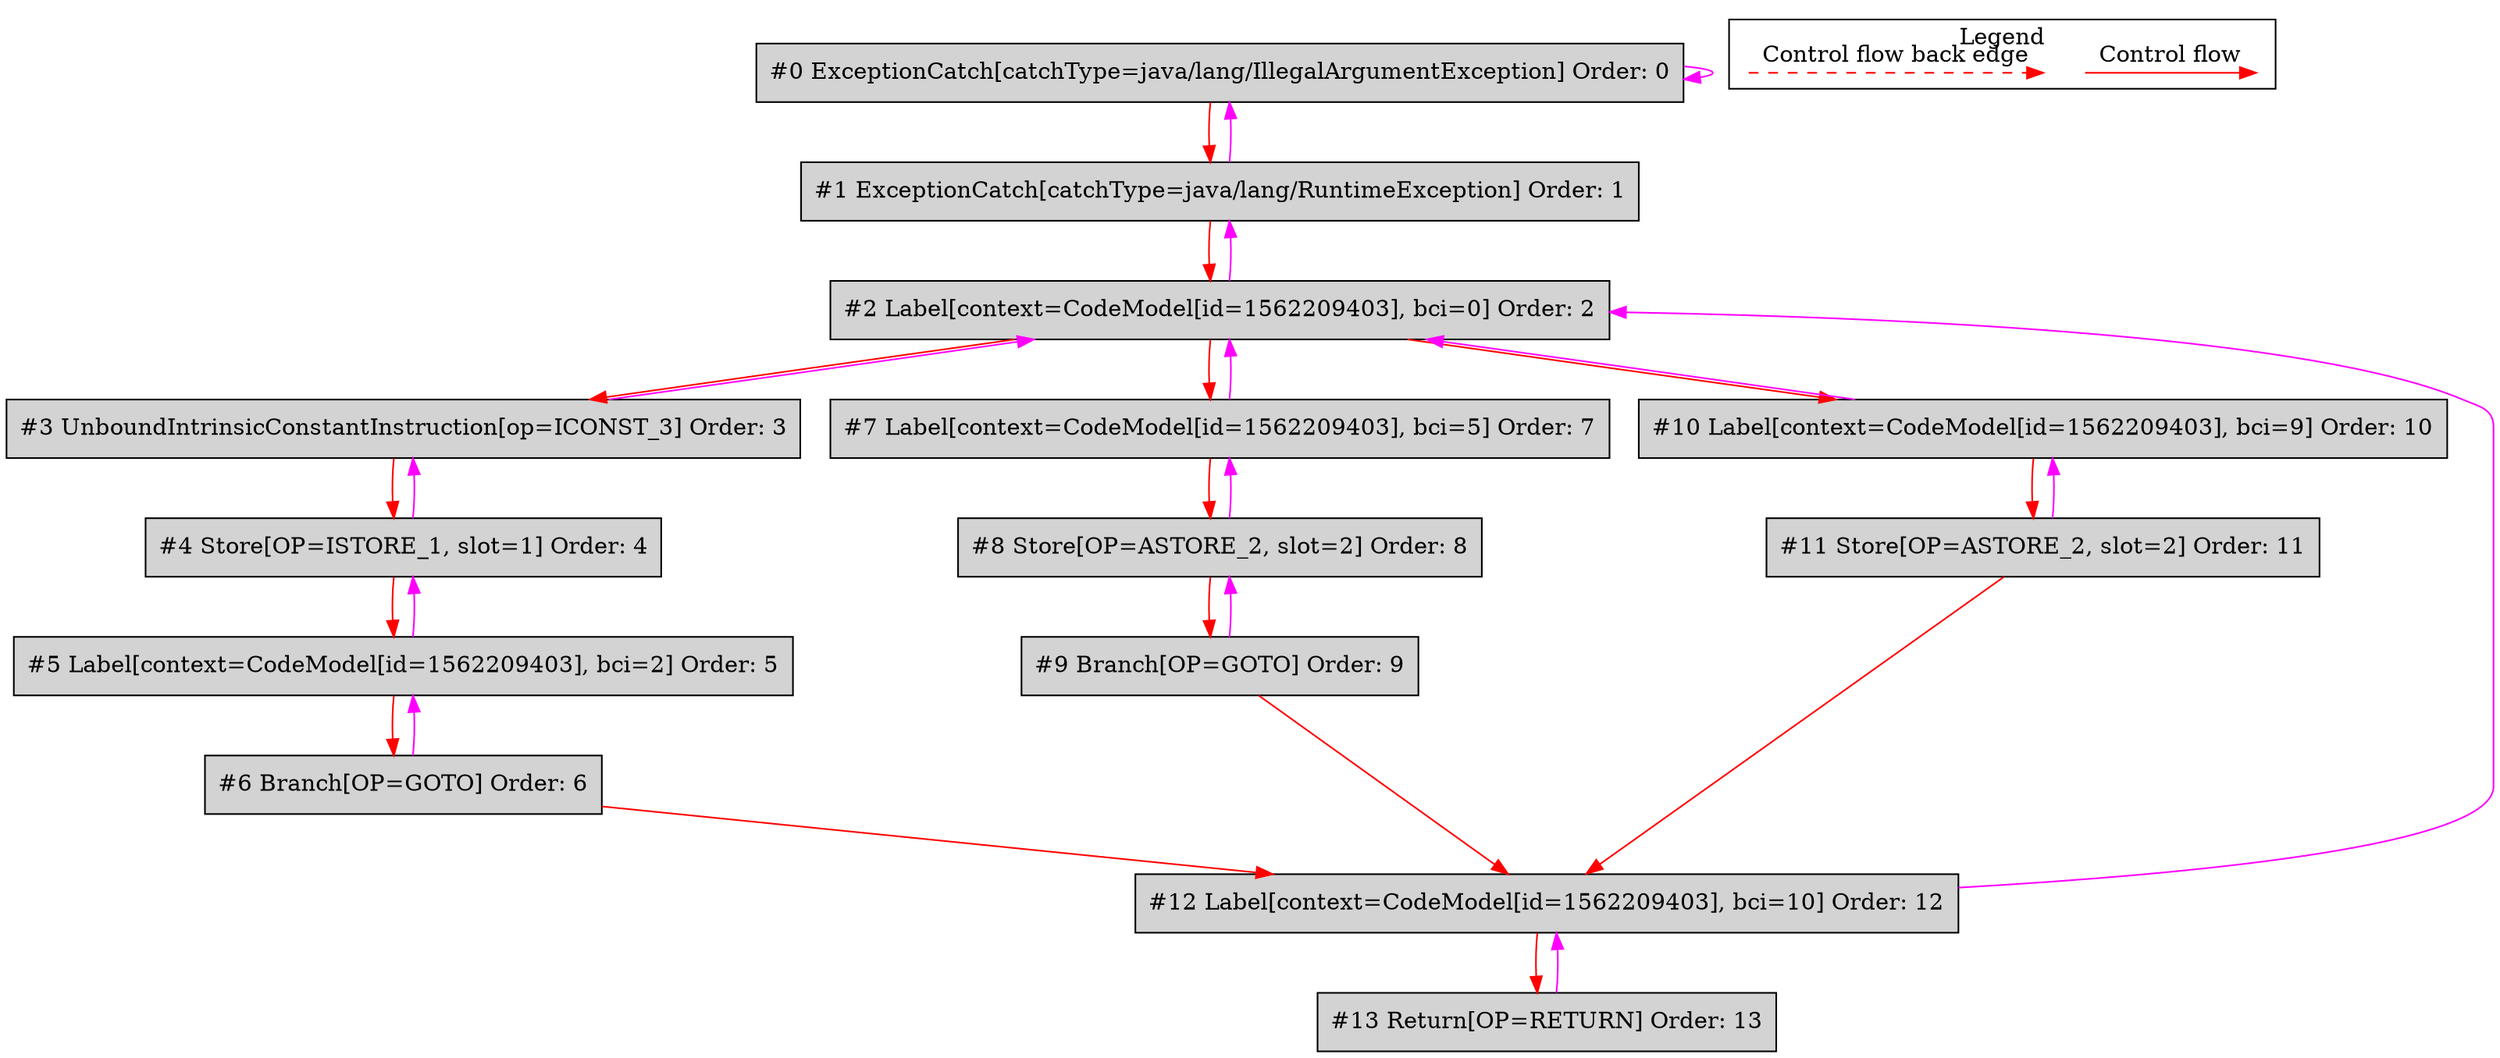digraph {
 ordering="in";
 node0[label="#0 ExceptionCatch[catchType=java/lang/IllegalArgumentException] Order: 0", shape=box, fillcolor=lightgrey, style=filled];
 node1[label="#1 ExceptionCatch[catchType=java/lang/RuntimeException] Order: 1", shape=box, fillcolor=lightgrey, style=filled];
 node2[label="#2 Label[context=CodeModel[id=1562209403], bci=0] Order: 2", shape=box, fillcolor=lightgrey, style=filled];
 node3[label="#3 UnboundIntrinsicConstantInstruction[op=ICONST_3] Order: 3", shape=box, fillcolor=lightgrey, style=filled];
 node4[label="#4 Store[OP=ISTORE_1, slot=1] Order: 4", shape=box, fillcolor=lightgrey, style=filled];
 node5[label="#5 Label[context=CodeModel[id=1562209403], bci=2] Order: 5", shape=box, fillcolor=lightgrey, style=filled];
 node6[label="#6 Branch[OP=GOTO] Order: 6", shape=box, fillcolor=lightgrey, style=filled];
 node7[label="#7 Label[context=CodeModel[id=1562209403], bci=5] Order: 7", shape=box, fillcolor=lightgrey, style=filled];
 node8[label="#8 Store[OP=ASTORE_2, slot=2] Order: 8", shape=box, fillcolor=lightgrey, style=filled];
 node9[label="#9 Branch[OP=GOTO] Order: 9", shape=box, fillcolor=lightgrey, style=filled];
 node10[label="#10 Label[context=CodeModel[id=1562209403], bci=9] Order: 10", shape=box, fillcolor=lightgrey, style=filled];
 node11[label="#11 Store[OP=ASTORE_2, slot=2] Order: 11", shape=box, fillcolor=lightgrey, style=filled];
 node12[label="#12 Label[context=CodeModel[id=1562209403], bci=10] Order: 12", shape=box, fillcolor=lightgrey, style=filled];
 node13[label="#13 Return[OP=RETURN] Order: 13", shape=box, fillcolor=lightgrey, style=filled];
 node0 -> node0[color=fuchsia];
 node0 -> node1[color=red];
 node1 -> node0[color=fuchsia];
 node1 -> node2[color=red];
 node2 -> node1[color=fuchsia];
 node2 -> node3[color=red];
 node3 -> node2[color=fuchsia];
 node3 -> node4[color=red];
 node4 -> node3[color=fuchsia];
 node4 -> node5[color=red];
 node5 -> node4[color=fuchsia];
 node5 -> node6[color=red];
 node6 -> node5[color=fuchsia];
 node2 -> node7[color=red];
 node7 -> node2[color=fuchsia];
 node7 -> node8[color=red];
 node8 -> node7[color=fuchsia];
 node8 -> node9[color=red];
 node9 -> node8[color=fuchsia];
 node2 -> node10[color=red];
 node10 -> node2[color=fuchsia];
 node10 -> node11[color=red];
 node11 -> node10[color=fuchsia];
 node6 -> node12[color=red];
 node9 -> node12[color=red];
 node11 -> node12[color=red];
 node12 -> node2[color=fuchsia];
 node12 -> node13[color=red];
 node13 -> node12[color=fuchsia];
 subgraph cluster_000 {
  label = "Legend";
  node [shape=point]
  {
   rank=same;
   c0 [style = invis];
   c1 [style = invis];
   c2 [style = invis];
   c3 [style = invis];
  }
  c0 -> c1 [label="Control flow", style=solid, color=red]
  c2 -> c3 [label="Control flow back edge", style=dashed, color=red]
 }

}
